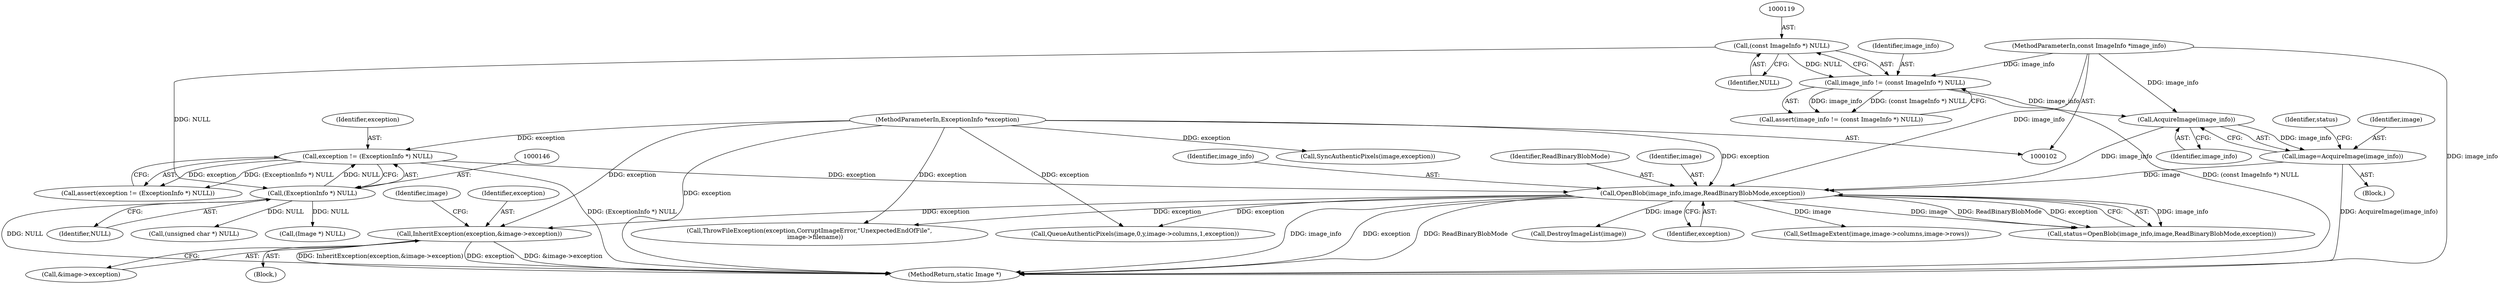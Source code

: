digraph "0_ImageMagick_f6e9d0d9955e85bdd7540b251cd50d598dacc5e6_24@pointer" {
"1000208" [label="(Call,InheritException(exception,&image->exception))"];
"1000160" [label="(Call,OpenBlob(image_info,image,ReadBinaryBlobMode,exception))"];
"1000156" [label="(Call,AcquireImage(image_info))"];
"1000116" [label="(Call,image_info != (const ImageInfo *) NULL)"];
"1000103" [label="(MethodParameterIn,const ImageInfo *image_info)"];
"1000118" [label="(Call,(const ImageInfo *) NULL)"];
"1000154" [label="(Call,image=AcquireImage(image_info))"];
"1000143" [label="(Call,exception != (ExceptionInfo *) NULL)"];
"1000104" [label="(MethodParameterIn,ExceptionInfo *exception)"];
"1000145" [label="(Call,(ExceptionInfo *) NULL)"];
"1000161" [label="(Identifier,image_info)"];
"1000164" [label="(Identifier,exception)"];
"1000160" [label="(Call,OpenBlob(image_info,image,ReadBinaryBlobMode,exception))"];
"1000210" [label="(Call,&image->exception)"];
"1000104" [label="(MethodParameterIn,ExceptionInfo *exception)"];
"1000105" [label="(Block,)"];
"1000159" [label="(Identifier,status)"];
"1000155" [label="(Identifier,image)"];
"1000343" [label="(Call,SyncAuthenticPixels(image,exception))"];
"1000195" [label="(Call,SetImageExtent(image,image->columns,image->rows))"];
"1000163" [label="(Identifier,ReadBinaryBlobMode)"];
"1000216" [label="(Identifier,image)"];
"1000156" [label="(Call,AcquireImage(image_info))"];
"1000157" [label="(Identifier,image_info)"];
"1000384" [label="(MethodReturn,static Image *)"];
"1000144" [label="(Identifier,exception)"];
"1000145" [label="(Call,(ExceptionInfo *) NULL)"];
"1000158" [label="(Call,status=OpenBlob(image_info,image,ReadBinaryBlobMode,exception))"];
"1000154" [label="(Call,image=AcquireImage(image_info))"];
"1000209" [label="(Identifier,exception)"];
"1000207" [label="(Block,)"];
"1000370" [label="(Call,ThrowFileException(exception,CorruptImageError,\"UnexpectedEndOfFile\",\n      image->filename))"];
"1000103" [label="(MethodParameterIn,const ImageInfo *image_info)"];
"1000162" [label="(Identifier,image)"];
"1000147" [label="(Identifier,NULL)"];
"1000117" [label="(Identifier,image_info)"];
"1000142" [label="(Call,assert(exception != (ExceptionInfo *) NULL))"];
"1000120" [label="(Identifier,NULL)"];
"1000233" [label="(Call,(unsigned char *) NULL)"];
"1000115" [label="(Call,assert(image_info != (const ImageInfo *) NULL))"];
"1000143" [label="(Call,exception != (ExceptionInfo *) NULL)"];
"1000282" [label="(Call,QueueAuthenticPixels(image,0,y,image->columns,1,exception))"];
"1000208" [label="(Call,InheritException(exception,&image->exception))"];
"1000116" [label="(Call,image_info != (const ImageInfo *) NULL)"];
"1000175" [label="(Call,(Image *) NULL)"];
"1000172" [label="(Call,DestroyImageList(image))"];
"1000118" [label="(Call,(const ImageInfo *) NULL)"];
"1000208" -> "1000207"  [label="AST: "];
"1000208" -> "1000210"  [label="CFG: "];
"1000209" -> "1000208"  [label="AST: "];
"1000210" -> "1000208"  [label="AST: "];
"1000216" -> "1000208"  [label="CFG: "];
"1000208" -> "1000384"  [label="DDG: exception"];
"1000208" -> "1000384"  [label="DDG: &image->exception"];
"1000208" -> "1000384"  [label="DDG: InheritException(exception,&image->exception)"];
"1000160" -> "1000208"  [label="DDG: exception"];
"1000104" -> "1000208"  [label="DDG: exception"];
"1000160" -> "1000158"  [label="AST: "];
"1000160" -> "1000164"  [label="CFG: "];
"1000161" -> "1000160"  [label="AST: "];
"1000162" -> "1000160"  [label="AST: "];
"1000163" -> "1000160"  [label="AST: "];
"1000164" -> "1000160"  [label="AST: "];
"1000158" -> "1000160"  [label="CFG: "];
"1000160" -> "1000384"  [label="DDG: exception"];
"1000160" -> "1000384"  [label="DDG: ReadBinaryBlobMode"];
"1000160" -> "1000384"  [label="DDG: image_info"];
"1000160" -> "1000158"  [label="DDG: image_info"];
"1000160" -> "1000158"  [label="DDG: image"];
"1000160" -> "1000158"  [label="DDG: ReadBinaryBlobMode"];
"1000160" -> "1000158"  [label="DDG: exception"];
"1000156" -> "1000160"  [label="DDG: image_info"];
"1000103" -> "1000160"  [label="DDG: image_info"];
"1000154" -> "1000160"  [label="DDG: image"];
"1000143" -> "1000160"  [label="DDG: exception"];
"1000104" -> "1000160"  [label="DDG: exception"];
"1000160" -> "1000172"  [label="DDG: image"];
"1000160" -> "1000195"  [label="DDG: image"];
"1000160" -> "1000282"  [label="DDG: exception"];
"1000160" -> "1000370"  [label="DDG: exception"];
"1000156" -> "1000154"  [label="AST: "];
"1000156" -> "1000157"  [label="CFG: "];
"1000157" -> "1000156"  [label="AST: "];
"1000154" -> "1000156"  [label="CFG: "];
"1000156" -> "1000154"  [label="DDG: image_info"];
"1000116" -> "1000156"  [label="DDG: image_info"];
"1000103" -> "1000156"  [label="DDG: image_info"];
"1000116" -> "1000115"  [label="AST: "];
"1000116" -> "1000118"  [label="CFG: "];
"1000117" -> "1000116"  [label="AST: "];
"1000118" -> "1000116"  [label="AST: "];
"1000115" -> "1000116"  [label="CFG: "];
"1000116" -> "1000384"  [label="DDG: (const ImageInfo *) NULL"];
"1000116" -> "1000115"  [label="DDG: image_info"];
"1000116" -> "1000115"  [label="DDG: (const ImageInfo *) NULL"];
"1000103" -> "1000116"  [label="DDG: image_info"];
"1000118" -> "1000116"  [label="DDG: NULL"];
"1000103" -> "1000102"  [label="AST: "];
"1000103" -> "1000384"  [label="DDG: image_info"];
"1000118" -> "1000120"  [label="CFG: "];
"1000119" -> "1000118"  [label="AST: "];
"1000120" -> "1000118"  [label="AST: "];
"1000118" -> "1000145"  [label="DDG: NULL"];
"1000154" -> "1000105"  [label="AST: "];
"1000155" -> "1000154"  [label="AST: "];
"1000159" -> "1000154"  [label="CFG: "];
"1000154" -> "1000384"  [label="DDG: AcquireImage(image_info)"];
"1000143" -> "1000142"  [label="AST: "];
"1000143" -> "1000145"  [label="CFG: "];
"1000144" -> "1000143"  [label="AST: "];
"1000145" -> "1000143"  [label="AST: "];
"1000142" -> "1000143"  [label="CFG: "];
"1000143" -> "1000384"  [label="DDG: (ExceptionInfo *) NULL"];
"1000143" -> "1000142"  [label="DDG: exception"];
"1000143" -> "1000142"  [label="DDG: (ExceptionInfo *) NULL"];
"1000104" -> "1000143"  [label="DDG: exception"];
"1000145" -> "1000143"  [label="DDG: NULL"];
"1000104" -> "1000102"  [label="AST: "];
"1000104" -> "1000384"  [label="DDG: exception"];
"1000104" -> "1000282"  [label="DDG: exception"];
"1000104" -> "1000343"  [label="DDG: exception"];
"1000104" -> "1000370"  [label="DDG: exception"];
"1000145" -> "1000147"  [label="CFG: "];
"1000146" -> "1000145"  [label="AST: "];
"1000147" -> "1000145"  [label="AST: "];
"1000145" -> "1000384"  [label="DDG: NULL"];
"1000145" -> "1000175"  [label="DDG: NULL"];
"1000145" -> "1000233"  [label="DDG: NULL"];
}
